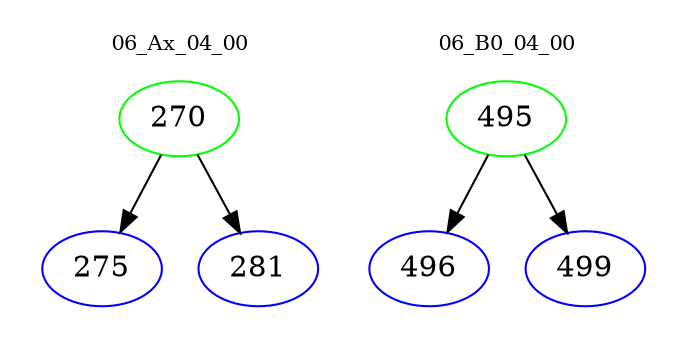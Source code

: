 digraph{
subgraph cluster_0 {
color = white
label = "06_Ax_04_00";
fontsize=10;
T0_270 [label="270", color="green"]
T0_270 -> T0_275 [color="black"]
T0_275 [label="275", color="blue"]
T0_270 -> T0_281 [color="black"]
T0_281 [label="281", color="blue"]
}
subgraph cluster_1 {
color = white
label = "06_B0_04_00";
fontsize=10;
T1_495 [label="495", color="green"]
T1_495 -> T1_496 [color="black"]
T1_496 [label="496", color="blue"]
T1_495 -> T1_499 [color="black"]
T1_499 [label="499", color="blue"]
}
}
